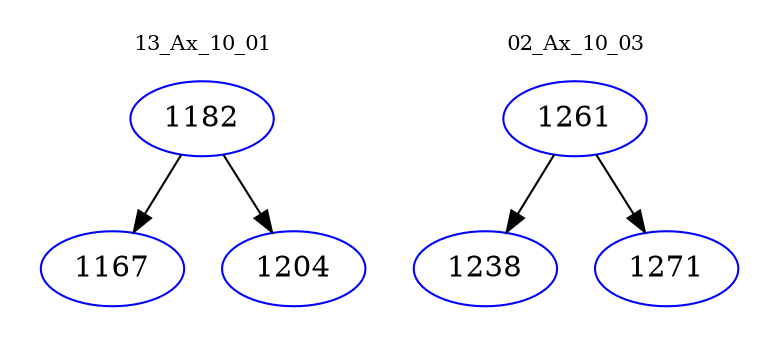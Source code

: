 digraph{
subgraph cluster_0 {
color = white
label = "13_Ax_10_01";
fontsize=10;
T0_1182 [label="1182", color="blue"]
T0_1182 -> T0_1167 [color="black"]
T0_1167 [label="1167", color="blue"]
T0_1182 -> T0_1204 [color="black"]
T0_1204 [label="1204", color="blue"]
}
subgraph cluster_1 {
color = white
label = "02_Ax_10_03";
fontsize=10;
T1_1261 [label="1261", color="blue"]
T1_1261 -> T1_1238 [color="black"]
T1_1238 [label="1238", color="blue"]
T1_1261 -> T1_1271 [color="black"]
T1_1271 [label="1271", color="blue"]
}
}
